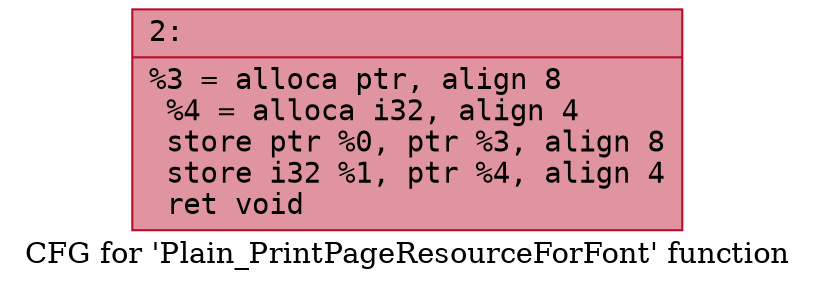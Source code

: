 digraph "CFG for 'Plain_PrintPageResourceForFont' function" {
	label="CFG for 'Plain_PrintPageResourceForFont' function";

	Node0x60000128a170 [shape=record,color="#b70d28ff", style=filled, fillcolor="#b70d2870" fontname="Courier",label="{2:\l|  %3 = alloca ptr, align 8\l  %4 = alloca i32, align 4\l  store ptr %0, ptr %3, align 8\l  store i32 %1, ptr %4, align 4\l  ret void\l}"];
}
